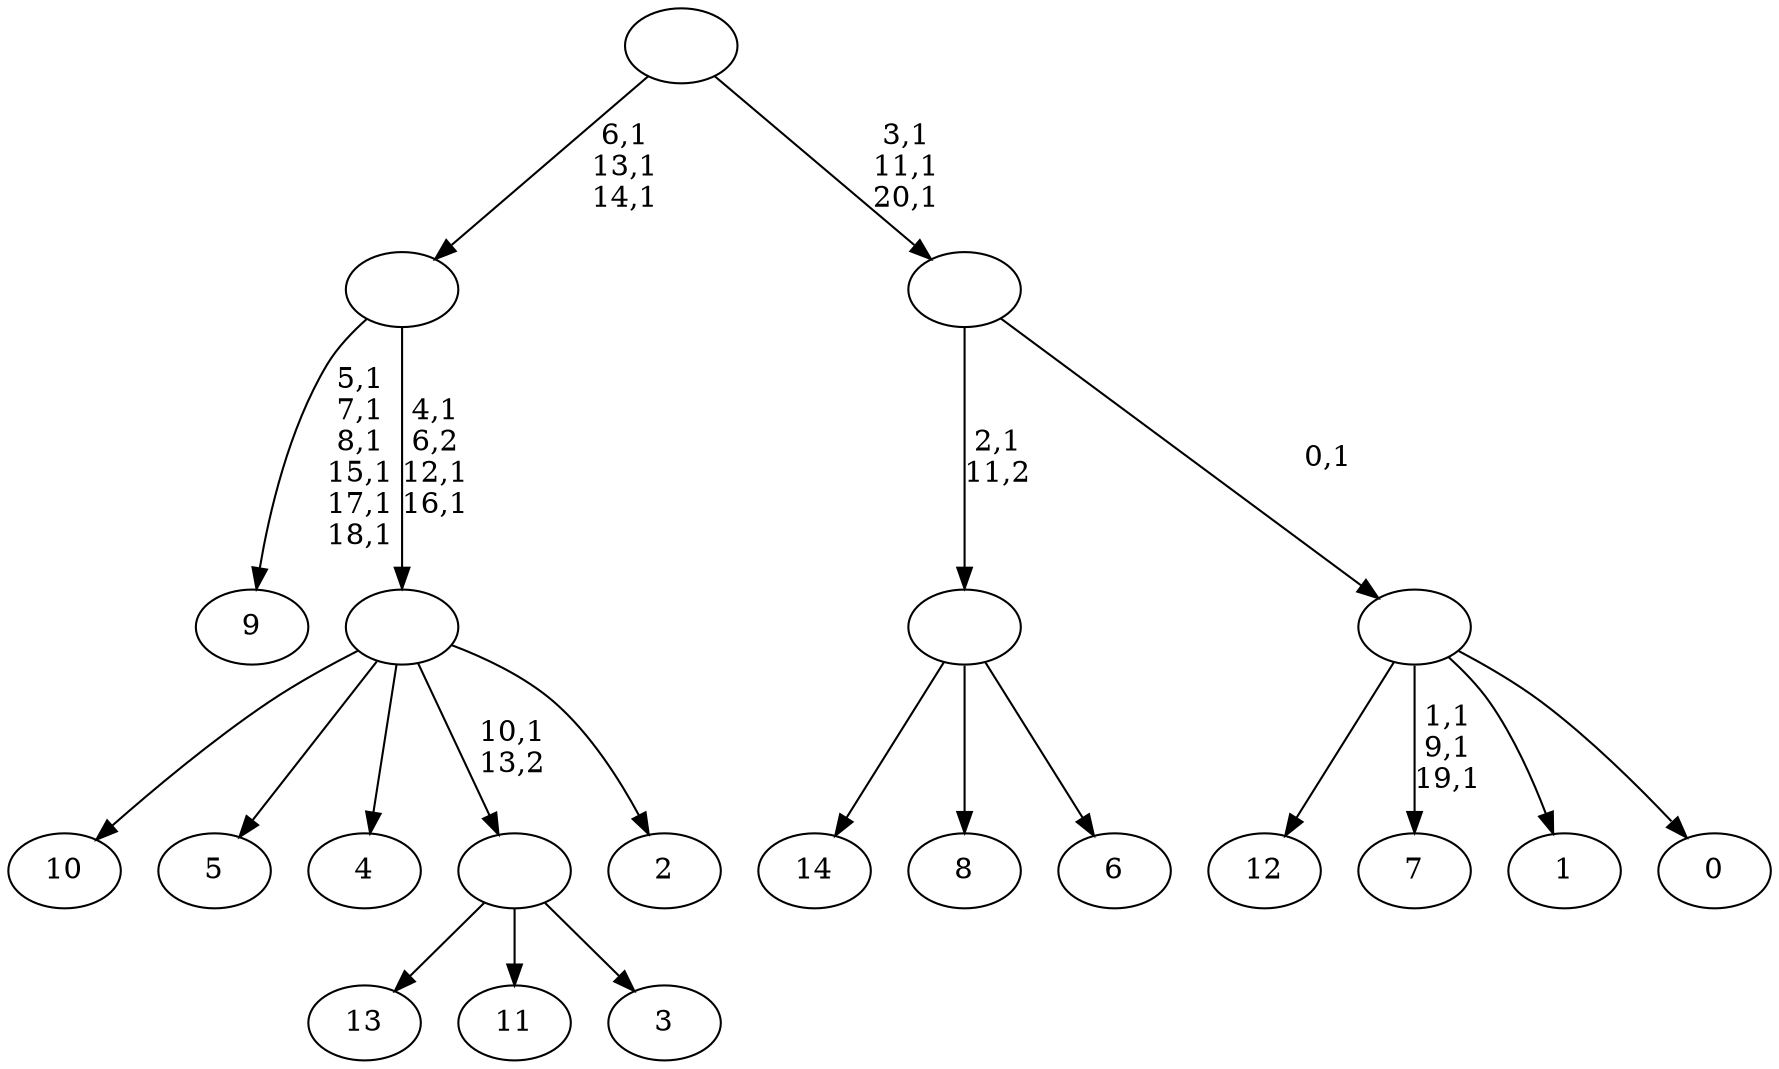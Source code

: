 digraph T {
	36 [label="14"]
	35 [label="13"]
	34 [label="12"]
	33 [label="11"]
	32 [label="10"]
	31 [label="9"]
	24 [label="8"]
	23 [label="7"]
	19 [label="6"]
	18 [label=""]
	17 [label="5"]
	16 [label="4"]
	15 [label="3"]
	14 [label=""]
	13 [label="2"]
	12 [label=""]
	9 [label=""]
	6 [label="1"]
	5 [label="0"]
	4 [label=""]
	3 [label=""]
	0 [label=""]
	18 -> 36 [label=""]
	18 -> 24 [label=""]
	18 -> 19 [label=""]
	14 -> 35 [label=""]
	14 -> 33 [label=""]
	14 -> 15 [label=""]
	12 -> 32 [label=""]
	12 -> 17 [label=""]
	12 -> 16 [label=""]
	12 -> 14 [label="10,1\n13,2"]
	12 -> 13 [label=""]
	9 -> 12 [label="4,1\n6,2\n12,1\n16,1"]
	9 -> 31 [label="5,1\n7,1\n8,1\n15,1\n17,1\n18,1"]
	4 -> 23 [label="1,1\n9,1\n19,1"]
	4 -> 34 [label=""]
	4 -> 6 [label=""]
	4 -> 5 [label=""]
	3 -> 18 [label="2,1\n11,2"]
	3 -> 4 [label="0,1"]
	0 -> 3 [label="3,1\n11,1\n20,1"]
	0 -> 9 [label="6,1\n13,1\n14,1"]
}
